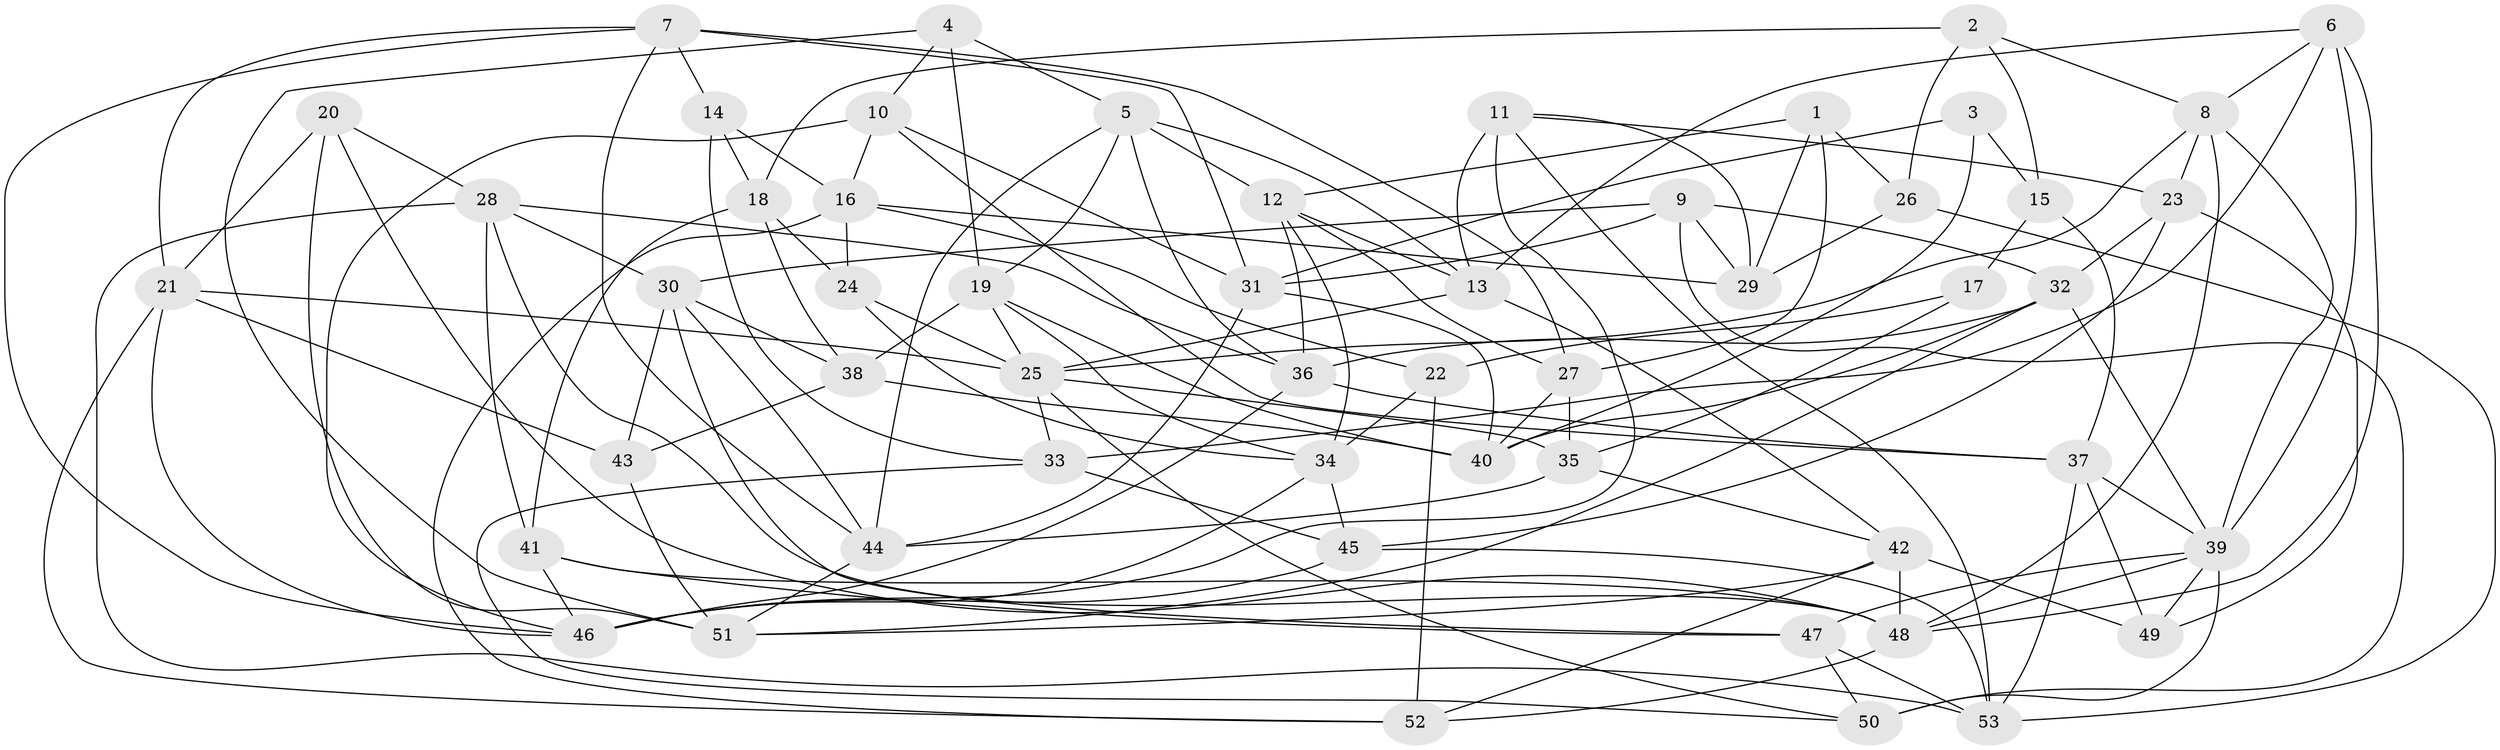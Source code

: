 // original degree distribution, {4: 1.0}
// Generated by graph-tools (version 1.1) at 2025/03/03/09/25 03:03:07]
// undirected, 53 vertices, 141 edges
graph export_dot {
graph [start="1"]
  node [color=gray90,style=filled];
  1;
  2;
  3;
  4;
  5;
  6;
  7;
  8;
  9;
  10;
  11;
  12;
  13;
  14;
  15;
  16;
  17;
  18;
  19;
  20;
  21;
  22;
  23;
  24;
  25;
  26;
  27;
  28;
  29;
  30;
  31;
  32;
  33;
  34;
  35;
  36;
  37;
  38;
  39;
  40;
  41;
  42;
  43;
  44;
  45;
  46;
  47;
  48;
  49;
  50;
  51;
  52;
  53;
  1 -- 12 [weight=1.0];
  1 -- 26 [weight=1.0];
  1 -- 27 [weight=1.0];
  1 -- 29 [weight=1.0];
  2 -- 8 [weight=1.0];
  2 -- 15 [weight=2.0];
  2 -- 18 [weight=1.0];
  2 -- 26 [weight=2.0];
  3 -- 15 [weight=2.0];
  3 -- 31 [weight=1.0];
  3 -- 40 [weight=1.0];
  4 -- 5 [weight=1.0];
  4 -- 10 [weight=1.0];
  4 -- 19 [weight=1.0];
  4 -- 51 [weight=1.0];
  5 -- 12 [weight=1.0];
  5 -- 13 [weight=1.0];
  5 -- 19 [weight=1.0];
  5 -- 36 [weight=1.0];
  5 -- 44 [weight=1.0];
  6 -- 8 [weight=1.0];
  6 -- 13 [weight=1.0];
  6 -- 33 [weight=2.0];
  6 -- 39 [weight=1.0];
  6 -- 48 [weight=1.0];
  7 -- 14 [weight=1.0];
  7 -- 21 [weight=1.0];
  7 -- 27 [weight=1.0];
  7 -- 31 [weight=1.0];
  7 -- 44 [weight=1.0];
  7 -- 46 [weight=1.0];
  8 -- 23 [weight=1.0];
  8 -- 25 [weight=1.0];
  8 -- 39 [weight=1.0];
  8 -- 48 [weight=1.0];
  9 -- 29 [weight=1.0];
  9 -- 30 [weight=2.0];
  9 -- 31 [weight=1.0];
  9 -- 32 [weight=1.0];
  9 -- 50 [weight=1.0];
  10 -- 16 [weight=1.0];
  10 -- 31 [weight=1.0];
  10 -- 37 [weight=1.0];
  10 -- 46 [weight=2.0];
  11 -- 13 [weight=1.0];
  11 -- 23 [weight=1.0];
  11 -- 29 [weight=1.0];
  11 -- 46 [weight=2.0];
  11 -- 53 [weight=1.0];
  12 -- 13 [weight=1.0];
  12 -- 27 [weight=1.0];
  12 -- 34 [weight=1.0];
  12 -- 36 [weight=1.0];
  13 -- 25 [weight=1.0];
  13 -- 42 [weight=1.0];
  14 -- 16 [weight=1.0];
  14 -- 18 [weight=1.0];
  14 -- 33 [weight=1.0];
  15 -- 17 [weight=1.0];
  15 -- 37 [weight=1.0];
  16 -- 22 [weight=1.0];
  16 -- 24 [weight=1.0];
  16 -- 29 [weight=1.0];
  16 -- 52 [weight=1.0];
  17 -- 22 [weight=2.0];
  17 -- 35 [weight=1.0];
  18 -- 24 [weight=1.0];
  18 -- 38 [weight=1.0];
  18 -- 41 [weight=2.0];
  19 -- 25 [weight=1.0];
  19 -- 34 [weight=1.0];
  19 -- 38 [weight=1.0];
  19 -- 40 [weight=1.0];
  20 -- 21 [weight=1.0];
  20 -- 28 [weight=1.0];
  20 -- 48 [weight=1.0];
  20 -- 51 [weight=1.0];
  21 -- 25 [weight=1.0];
  21 -- 43 [weight=1.0];
  21 -- 46 [weight=1.0];
  21 -- 52 [weight=1.0];
  22 -- 34 [weight=1.0];
  22 -- 52 [weight=2.0];
  23 -- 32 [weight=1.0];
  23 -- 45 [weight=2.0];
  23 -- 49 [weight=1.0];
  24 -- 25 [weight=1.0];
  24 -- 34 [weight=1.0];
  25 -- 33 [weight=1.0];
  25 -- 35 [weight=1.0];
  25 -- 50 [weight=1.0];
  26 -- 29 [weight=2.0];
  26 -- 53 [weight=1.0];
  27 -- 35 [weight=2.0];
  27 -- 40 [weight=1.0];
  28 -- 30 [weight=1.0];
  28 -- 36 [weight=1.0];
  28 -- 41 [weight=1.0];
  28 -- 48 [weight=1.0];
  28 -- 53 [weight=1.0];
  30 -- 38 [weight=2.0];
  30 -- 43 [weight=1.0];
  30 -- 44 [weight=1.0];
  30 -- 47 [weight=1.0];
  31 -- 40 [weight=1.0];
  31 -- 44 [weight=1.0];
  32 -- 36 [weight=1.0];
  32 -- 39 [weight=1.0];
  32 -- 40 [weight=1.0];
  32 -- 51 [weight=1.0];
  33 -- 45 [weight=1.0];
  33 -- 50 [weight=1.0];
  34 -- 45 [weight=1.0];
  34 -- 46 [weight=1.0];
  35 -- 42 [weight=1.0];
  35 -- 44 [weight=1.0];
  36 -- 37 [weight=1.0];
  36 -- 46 [weight=1.0];
  37 -- 39 [weight=1.0];
  37 -- 49 [weight=1.0];
  37 -- 53 [weight=1.0];
  38 -- 40 [weight=1.0];
  38 -- 43 [weight=1.0];
  39 -- 47 [weight=2.0];
  39 -- 48 [weight=1.0];
  39 -- 49 [weight=1.0];
  39 -- 50 [weight=2.0];
  41 -- 46 [weight=1.0];
  41 -- 47 [weight=1.0];
  41 -- 48 [weight=1.0];
  42 -- 48 [weight=1.0];
  42 -- 49 [weight=1.0];
  42 -- 51 [weight=1.0];
  42 -- 52 [weight=1.0];
  43 -- 51 [weight=1.0];
  44 -- 51 [weight=1.0];
  45 -- 46 [weight=1.0];
  45 -- 53 [weight=1.0];
  47 -- 50 [weight=1.0];
  47 -- 53 [weight=1.0];
  48 -- 52 [weight=1.0];
}
